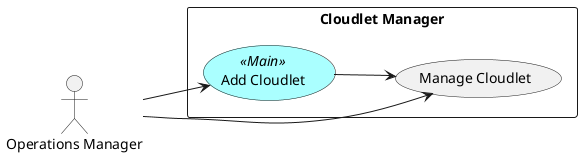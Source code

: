 @startuml

left to right direction

skinparam usecase {
  BackgroudnColor #ffffaa
  BackgroundColor<<Main>> #aaffff
}
actor :Operations Manager:

rectangle "Cloudlet Manager" {
UseCase UC1 <<Main>> as "Add Cloudlet"
UseCase UC2  as "Manage Cloudlet"

UC1 --> UC2
}

:Operations Manager: --> UC1
:Operations Manager: --> UC2

@enduml
